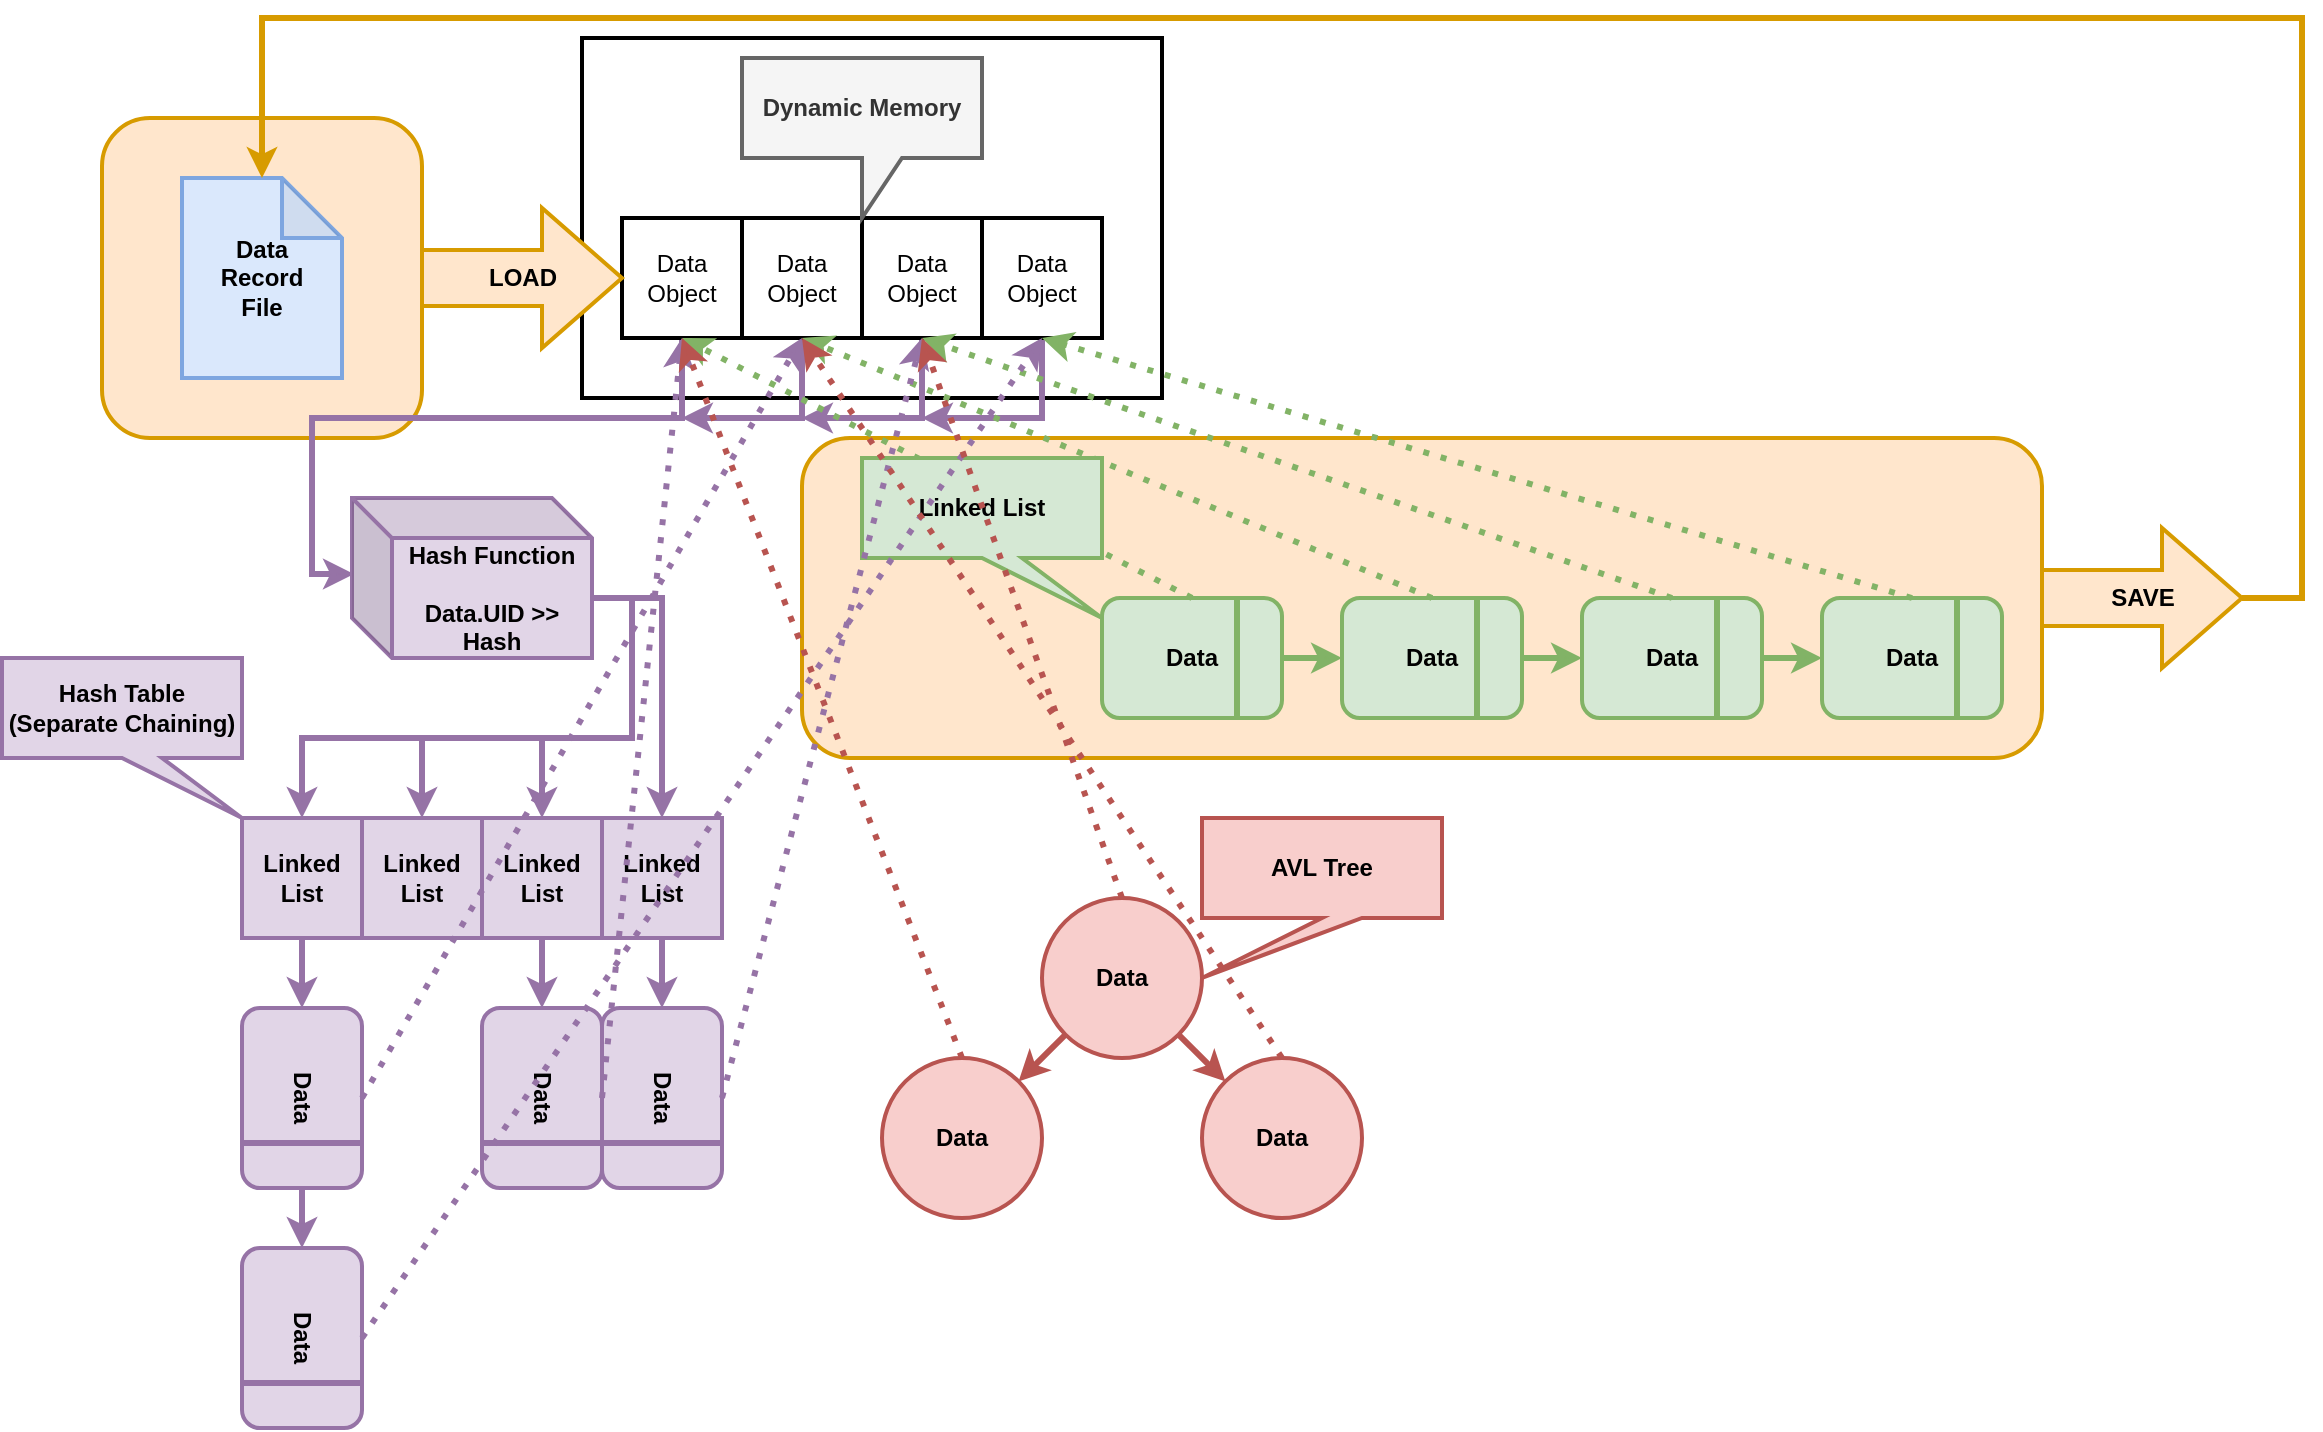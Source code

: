<mxfile version="10.7.7" type="device"><diagram id="3dEHYTb2bu4NiKCPl6gM" name="Page-1"><mxGraphModel dx="2244" dy="1887" grid="1" gridSize="10" guides="1" tooltips="1" connect="1" arrows="1" fold="1" page="1" pageScale="1" pageWidth="850" pageHeight="1100" math="0" shadow="0"><root><mxCell id="0"/><mxCell id="1" parent="0"/><mxCell id="7vaStIsBI56nbr7h-tEa-96" value="" style="rounded=0;whiteSpace=wrap;html=1;strokeColor=#000000;strokeWidth=2;fontColor=#97D077;" vertex="1" parent="1"><mxGeometry x="180" y="-50" width="290" height="180" as="geometry"/></mxCell><mxCell id="7vaStIsBI56nbr7h-tEa-95" value="" style="rounded=1;whiteSpace=wrap;html=1;strokeColor=#d79b00;strokeWidth=2;fillColor=#ffe6cc;" vertex="1" parent="1"><mxGeometry x="-60" y="-10" width="160" height="160" as="geometry"/></mxCell><mxCell id="7vaStIsBI56nbr7h-tEa-46" value="" style="rounded=1;whiteSpace=wrap;html=1;strokeColor=#d79b00;strokeWidth=2;fillColor=#ffe6cc;" vertex="1" parent="1"><mxGeometry x="290" y="150" width="620" height="160" as="geometry"/></mxCell><mxCell id="7vaStIsBI56nbr7h-tEa-1" value="&lt;b&gt;Data&lt;br&gt;Record&lt;br&gt;File&lt;/b&gt;&lt;br&gt;" style="shape=note;whiteSpace=wrap;html=1;backgroundOutline=1;darkOpacity=0.05;fillColor=#dae8fc;strokeColor=#7EA6E0;strokeWidth=2;" vertex="1" parent="1"><mxGeometry x="-20" y="20" width="80" height="100" as="geometry"/></mxCell><mxCell id="7vaStIsBI56nbr7h-tEa-73" style="edgeStyle=orthogonalEdgeStyle;rounded=0;orthogonalLoop=1;jettySize=auto;html=1;exitX=0.5;exitY=1;exitDx=0;exitDy=0;entryX=0.008;entryY=0.475;entryDx=0;entryDy=0;entryPerimeter=0;strokeWidth=3;fontColor=#97D077;fillColor=#e1d5e7;strokeColor=#9673a6;" edge="1" parent="1" source="7vaStIsBI56nbr7h-tEa-6" target="7vaStIsBI56nbr7h-tEa-72"><mxGeometry relative="1" as="geometry"/></mxCell><mxCell id="7vaStIsBI56nbr7h-tEa-6" value="Data&lt;br&gt;Object&lt;br&gt;" style="rounded=0;whiteSpace=wrap;html=1;strokeColor=#000000;strokeWidth=2;" vertex="1" parent="1"><mxGeometry x="200" y="40" width="60" height="60" as="geometry"/></mxCell><mxCell id="7vaStIsBI56nbr7h-tEa-75" style="edgeStyle=orthogonalEdgeStyle;rounded=0;orthogonalLoop=1;jettySize=auto;html=1;exitX=0.5;exitY=1;exitDx=0;exitDy=0;strokeWidth=3;fontColor=#97D077;fillColor=#e1d5e7;strokeColor=#9673a6;" edge="1" parent="1" source="7vaStIsBI56nbr7h-tEa-7"><mxGeometry relative="1" as="geometry"><mxPoint x="230" y="140" as="targetPoint"/><Array as="points"><mxPoint x="290" y="140"/></Array></mxGeometry></mxCell><mxCell id="7vaStIsBI56nbr7h-tEa-7" value="&lt;span&gt;Data&lt;/span&gt;&lt;br&gt;&lt;span&gt;Object&lt;/span&gt;" style="rounded=0;whiteSpace=wrap;html=1;strokeColor=#000000;strokeWidth=2;" vertex="1" parent="1"><mxGeometry x="260" y="40" width="60" height="60" as="geometry"/></mxCell><mxCell id="7vaStIsBI56nbr7h-tEa-76" style="edgeStyle=orthogonalEdgeStyle;rounded=0;orthogonalLoop=1;jettySize=auto;html=1;exitX=0.5;exitY=1;exitDx=0;exitDy=0;strokeWidth=3;fontColor=#97D077;fillColor=#e1d5e7;strokeColor=#9673a6;" edge="1" parent="1" source="7vaStIsBI56nbr7h-tEa-8"><mxGeometry relative="1" as="geometry"><mxPoint x="290" y="140" as="targetPoint"/><Array as="points"><mxPoint x="350" y="140"/></Array></mxGeometry></mxCell><mxCell id="7vaStIsBI56nbr7h-tEa-8" value="&lt;span&gt;Data&lt;/span&gt;&lt;br&gt;&lt;span&gt;Object&lt;/span&gt;" style="rounded=0;whiteSpace=wrap;html=1;strokeColor=#000000;strokeWidth=2;" vertex="1" parent="1"><mxGeometry x="320" y="40" width="60" height="60" as="geometry"/></mxCell><mxCell id="7vaStIsBI56nbr7h-tEa-77" style="edgeStyle=orthogonalEdgeStyle;rounded=0;orthogonalLoop=1;jettySize=auto;html=1;exitX=0.5;exitY=1;exitDx=0;exitDy=0;strokeWidth=3;fontColor=#97D077;fillColor=#e1d5e7;strokeColor=#9673a6;" edge="1" parent="1" source="7vaStIsBI56nbr7h-tEa-9"><mxGeometry relative="1" as="geometry"><mxPoint x="350" y="140" as="targetPoint"/><Array as="points"><mxPoint x="410" y="140"/></Array></mxGeometry></mxCell><mxCell id="7vaStIsBI56nbr7h-tEa-9" value="&lt;span&gt;Data&lt;/span&gt;&lt;br&gt;&lt;span&gt;Object&lt;/span&gt;" style="rounded=0;whiteSpace=wrap;html=1;strokeColor=#000000;strokeWidth=2;" vertex="1" parent="1"><mxGeometry x="380" y="40" width="60" height="60" as="geometry"/></mxCell><mxCell id="7vaStIsBI56nbr7h-tEa-15" value="&lt;b&gt;LOAD&lt;/b&gt;" style="html=1;shadow=0;dashed=0;align=center;verticalAlign=middle;shape=mxgraph.arrows2.arrow;dy=0.6;dx=40;notch=0;strokeColor=#d79b00;strokeWidth=2;fillColor=#ffe6cc;" vertex="1" parent="1"><mxGeometry x="100" y="35" width="100" height="70" as="geometry"/></mxCell><mxCell id="7vaStIsBI56nbr7h-tEa-17" value="&lt;b&gt;Dynamic Memory&lt;/b&gt;" style="shape=callout;whiteSpace=wrap;html=1;perimeter=calloutPerimeter;strokeColor=#666666;strokeWidth=2;fillColor=#f5f5f5;fontColor=#333333;" vertex="1" parent="1"><mxGeometry x="260" y="-40" width="120" height="80" as="geometry"/></mxCell><mxCell id="7vaStIsBI56nbr7h-tEa-20" value="&lt;b&gt;Data&lt;/b&gt;" style="rounded=1;whiteSpace=wrap;html=1;strokeColor=#82b366;strokeWidth=2;fillColor=#d5e8d4;" vertex="1" parent="1"><mxGeometry x="440" y="230" width="90" height="60" as="geometry"/></mxCell><mxCell id="7vaStIsBI56nbr7h-tEa-22" value="" style="endArrow=none;html=1;exitX=0.75;exitY=1;exitDx=0;exitDy=0;entryX=0.75;entryY=0;entryDx=0;entryDy=0;strokeWidth=3;fillColor=#d5e8d4;strokeColor=#82b366;" edge="1" parent="1" source="7vaStIsBI56nbr7h-tEa-20" target="7vaStIsBI56nbr7h-tEa-20"><mxGeometry width="50" height="50" relative="1" as="geometry"><mxPoint x="200" y="360" as="sourcePoint"/><mxPoint x="250" y="310" as="targetPoint"/></mxGeometry></mxCell><mxCell id="7vaStIsBI56nbr7h-tEa-24" value="&lt;b&gt;Data&lt;/b&gt;" style="rounded=1;whiteSpace=wrap;html=1;strokeColor=#82b366;strokeWidth=2;fillColor=#d5e8d4;" vertex="1" parent="1"><mxGeometry x="560" y="230" width="90" height="60" as="geometry"/></mxCell><mxCell id="7vaStIsBI56nbr7h-tEa-25" value="" style="endArrow=none;html=1;exitX=0.75;exitY=1;exitDx=0;exitDy=0;entryX=0.75;entryY=0;entryDx=0;entryDy=0;strokeWidth=3;fillColor=#d5e8d4;strokeColor=#82b366;" edge="1" parent="1" source="7vaStIsBI56nbr7h-tEa-24" target="7vaStIsBI56nbr7h-tEa-24"><mxGeometry width="50" height="50" relative="1" as="geometry"><mxPoint x="320" y="360" as="sourcePoint"/><mxPoint x="370" y="310" as="targetPoint"/></mxGeometry></mxCell><mxCell id="7vaStIsBI56nbr7h-tEa-26" value="" style="endArrow=classic;html=1;strokeWidth=3;exitX=1;exitY=0.5;exitDx=0;exitDy=0;entryX=0;entryY=0.5;entryDx=0;entryDy=0;fillColor=#d5e8d4;strokeColor=#82b366;" edge="1" parent="1" source="7vaStIsBI56nbr7h-tEa-20" target="7vaStIsBI56nbr7h-tEa-24"><mxGeometry width="50" height="50" relative="1" as="geometry"><mxPoint x="200" y="360" as="sourcePoint"/><mxPoint x="250" y="310" as="targetPoint"/></mxGeometry></mxCell><mxCell id="7vaStIsBI56nbr7h-tEa-32" value="&lt;b&gt;Data&lt;/b&gt;" style="rounded=1;whiteSpace=wrap;html=1;strokeColor=#82b366;strokeWidth=2;fillColor=#d5e8d4;" vertex="1" parent="1"><mxGeometry x="680" y="230" width="90" height="60" as="geometry"/></mxCell><mxCell id="7vaStIsBI56nbr7h-tEa-33" value="" style="endArrow=none;html=1;exitX=0.75;exitY=1;exitDx=0;exitDy=0;entryX=0.75;entryY=0;entryDx=0;entryDy=0;strokeWidth=3;fillColor=#d5e8d4;strokeColor=#82b366;" edge="1" parent="1" source="7vaStIsBI56nbr7h-tEa-32" target="7vaStIsBI56nbr7h-tEa-32"><mxGeometry width="50" height="50" relative="1" as="geometry"><mxPoint x="440" y="360" as="sourcePoint"/><mxPoint x="490" y="310" as="targetPoint"/></mxGeometry></mxCell><mxCell id="7vaStIsBI56nbr7h-tEa-34" value="" style="endArrow=classic;html=1;strokeWidth=3;exitX=1;exitY=0.5;exitDx=0;exitDy=0;entryX=0;entryY=0.5;entryDx=0;entryDy=0;fillColor=#d5e8d4;strokeColor=#82b366;" edge="1" parent="1" target="7vaStIsBI56nbr7h-tEa-32"><mxGeometry width="50" height="50" relative="1" as="geometry"><mxPoint x="650" y="260" as="sourcePoint"/><mxPoint x="370" y="310" as="targetPoint"/></mxGeometry></mxCell><mxCell id="7vaStIsBI56nbr7h-tEa-35" value="&lt;b&gt;Data&lt;/b&gt;" style="rounded=1;whiteSpace=wrap;html=1;strokeColor=#82b366;strokeWidth=2;fillColor=#d5e8d4;" vertex="1" parent="1"><mxGeometry x="800" y="230" width="90" height="60" as="geometry"/></mxCell><mxCell id="7vaStIsBI56nbr7h-tEa-36" value="" style="endArrow=none;html=1;exitX=0.75;exitY=1;exitDx=0;exitDy=0;entryX=0.75;entryY=0;entryDx=0;entryDy=0;strokeWidth=3;fillColor=#d5e8d4;strokeColor=#82b366;" edge="1" parent="1" source="7vaStIsBI56nbr7h-tEa-35" target="7vaStIsBI56nbr7h-tEa-35"><mxGeometry width="50" height="50" relative="1" as="geometry"><mxPoint x="560" y="360" as="sourcePoint"/><mxPoint x="610" y="310" as="targetPoint"/></mxGeometry></mxCell><mxCell id="7vaStIsBI56nbr7h-tEa-37" value="" style="endArrow=classic;html=1;strokeWidth=3;exitX=1;exitY=0.5;exitDx=0;exitDy=0;entryX=0;entryY=0.5;entryDx=0;entryDy=0;fillColor=#d5e8d4;strokeColor=#82b366;" edge="1" parent="1" target="7vaStIsBI56nbr7h-tEa-35"><mxGeometry width="50" height="50" relative="1" as="geometry"><mxPoint x="770" y="260" as="sourcePoint"/><mxPoint x="490" y="310" as="targetPoint"/></mxGeometry></mxCell><mxCell id="7vaStIsBI56nbr7h-tEa-39" value="" style="shape=image;html=1;verticalAlign=top;verticalLabelPosition=bottom;labelBackgroundColor=#ffffff;imageAspect=0;aspect=fixed;image=https://cdn3.iconfinder.com/data/icons/virtual-notebook/16/button_close-128.png;strokeColor=#000000;strokeWidth=2;imageBorder=none;fontColor=#97D077;" vertex="1" parent="1"><mxGeometry x="870" y="251.465" width="17" height="17" as="geometry"/></mxCell><mxCell id="7vaStIsBI56nbr7h-tEa-41" value="" style="endArrow=classic;html=1;strokeWidth=3;fontColor=#97D077;fillColor=#d5e8d4;strokeColor=#82b366;exitX=0.5;exitY=0;exitDx=0;exitDy=0;entryX=0.5;entryY=1;entryDx=0;entryDy=0;dashed=1;dashPattern=1 2;" edge="1" parent="1" source="7vaStIsBI56nbr7h-tEa-20" target="7vaStIsBI56nbr7h-tEa-6"><mxGeometry width="50" height="50" relative="1" as="geometry"><mxPoint x="30" y="340" as="sourcePoint"/><mxPoint x="80" y="290" as="targetPoint"/></mxGeometry></mxCell><mxCell id="7vaStIsBI56nbr7h-tEa-42" value="" style="endArrow=classic;html=1;strokeWidth=3;fontColor=#97D077;fillColor=#d5e8d4;strokeColor=#82b366;exitX=0.5;exitY=0;exitDx=0;exitDy=0;entryX=0.5;entryY=1;entryDx=0;entryDy=0;dashed=1;dashPattern=1 2;" edge="1" parent="1" source="7vaStIsBI56nbr7h-tEa-24" target="7vaStIsBI56nbr7h-tEa-7"><mxGeometry width="50" height="50" relative="1" as="geometry"><mxPoint x="85" y="220" as="sourcePoint"/><mxPoint x="260" y="130" as="targetPoint"/></mxGeometry></mxCell><mxCell id="7vaStIsBI56nbr7h-tEa-43" value="" style="endArrow=classic;html=1;strokeWidth=3;fontColor=#97D077;fillColor=#d5e8d4;strokeColor=#82b366;exitX=0.5;exitY=0;exitDx=0;exitDy=0;entryX=0.5;entryY=1;entryDx=0;entryDy=0;dashed=1;dashPattern=1 2;" edge="1" parent="1" source="7vaStIsBI56nbr7h-tEa-32" target="7vaStIsBI56nbr7h-tEa-8"><mxGeometry width="50" height="50" relative="1" as="geometry"><mxPoint x="205" y="220" as="sourcePoint"/><mxPoint x="320" y="130" as="targetPoint"/></mxGeometry></mxCell><mxCell id="7vaStIsBI56nbr7h-tEa-44" value="" style="endArrow=classic;html=1;strokeWidth=3;fontColor=#97D077;fillColor=#d5e8d4;strokeColor=#82b366;exitX=0.5;exitY=0;exitDx=0;exitDy=0;entryX=0.5;entryY=1;entryDx=0;entryDy=0;dashed=1;dashPattern=1 2;" edge="1" parent="1" source="7vaStIsBI56nbr7h-tEa-35" target="7vaStIsBI56nbr7h-tEa-9"><mxGeometry width="50" height="50" relative="1" as="geometry"><mxPoint x="325" y="220" as="sourcePoint"/><mxPoint x="380" y="130" as="targetPoint"/></mxGeometry></mxCell><mxCell id="7vaStIsBI56nbr7h-tEa-45" value="&lt;b&gt;Linked List&lt;/b&gt;" style="shape=callout;whiteSpace=wrap;html=1;perimeter=calloutPerimeter;strokeColor=#82b366;strokeWidth=2;fillColor=#d5e8d4;position2=1;" vertex="1" parent="1"><mxGeometry x="320" y="160" width="120" height="80" as="geometry"/></mxCell><mxCell id="7vaStIsBI56nbr7h-tEa-48" style="edgeStyle=orthogonalEdgeStyle;rounded=0;orthogonalLoop=1;jettySize=auto;html=1;exitX=1;exitY=0.5;exitDx=0;exitDy=0;exitPerimeter=0;entryX=0.5;entryY=0;entryDx=0;entryDy=0;entryPerimeter=0;strokeWidth=3;fontColor=#97D077;fillColor=#ffe6cc;strokeColor=#d79b00;" edge="1" parent="1" source="7vaStIsBI56nbr7h-tEa-47" target="7vaStIsBI56nbr7h-tEa-1"><mxGeometry relative="1" as="geometry"><Array as="points"><mxPoint x="1040" y="230"/><mxPoint x="1040" y="-60"/><mxPoint x="20" y="-60"/></Array></mxGeometry></mxCell><mxCell id="7vaStIsBI56nbr7h-tEa-47" value="&lt;b&gt;SAVE&lt;/b&gt;" style="html=1;shadow=0;dashed=0;align=center;verticalAlign=middle;shape=mxgraph.arrows2.arrow;dy=0.6;dx=40;notch=0;strokeColor=#d79b00;strokeWidth=2;fillColor=#ffe6cc;" vertex="1" parent="1"><mxGeometry x="910" y="195" width="100" height="70" as="geometry"/></mxCell><mxCell id="7vaStIsBI56nbr7h-tEa-53" value="&lt;b&gt;Linked&lt;br&gt;List&lt;/b&gt;&lt;br&gt;" style="rounded=0;whiteSpace=wrap;html=1;strokeColor=#9673a6;strokeWidth=2;fillColor=#e1d5e7;" vertex="1" parent="1"><mxGeometry x="10" y="340" width="60" height="60" as="geometry"/></mxCell><mxCell id="7vaStIsBI56nbr7h-tEa-54" value="&lt;b&gt;Linked&lt;br&gt;List&lt;/b&gt;" style="rounded=0;whiteSpace=wrap;html=1;strokeColor=#9673a6;strokeWidth=2;fillColor=#e1d5e7;" vertex="1" parent="1"><mxGeometry x="70" y="340" width="60" height="60" as="geometry"/></mxCell><mxCell id="7vaStIsBI56nbr7h-tEa-55" value="&lt;b&gt;Linked&lt;br&gt;List&lt;/b&gt;" style="rounded=0;whiteSpace=wrap;html=1;strokeColor=#9673a6;strokeWidth=2;fillColor=#e1d5e7;" vertex="1" parent="1"><mxGeometry x="130" y="340" width="60" height="60" as="geometry"/></mxCell><mxCell id="7vaStIsBI56nbr7h-tEa-56" value="&lt;b&gt;Linked&lt;br&gt;List&lt;/b&gt;" style="rounded=0;whiteSpace=wrap;html=1;strokeColor=#9673a6;strokeWidth=2;fillColor=#e1d5e7;" vertex="1" parent="1"><mxGeometry x="190" y="340" width="60" height="60" as="geometry"/></mxCell><mxCell id="7vaStIsBI56nbr7h-tEa-57" value="&lt;b&gt;Hash Table&lt;br&gt;(Separate Chaining)&lt;br&gt;&lt;/b&gt;" style="shape=callout;whiteSpace=wrap;html=1;perimeter=calloutPerimeter;strokeColor=#9673a6;strokeWidth=2;fillColor=#e1d5e7;position2=1;" vertex="1" parent="1"><mxGeometry x="-110" y="260" width="120" height="80" as="geometry"/></mxCell><mxCell id="7vaStIsBI56nbr7h-tEa-58" value="&lt;b&gt;Data&lt;/b&gt;" style="rounded=1;whiteSpace=wrap;html=1;strokeColor=#9673a6;strokeWidth=2;fillColor=#e1d5e7;rotation=90;" vertex="1" parent="1"><mxGeometry x="-5" y="450" width="90" height="60" as="geometry"/></mxCell><mxCell id="7vaStIsBI56nbr7h-tEa-59" value="" style="endArrow=none;html=1;exitX=0.75;exitY=1;exitDx=0;exitDy=0;entryX=0.75;entryY=0;entryDx=0;entryDy=0;strokeWidth=3;fillColor=#e1d5e7;strokeColor=#9673a6;" edge="1" parent="1" source="7vaStIsBI56nbr7h-tEa-58" target="7vaStIsBI56nbr7h-tEa-58"><mxGeometry width="50" height="50" relative="1" as="geometry"><mxPoint x="-245" y="580" as="sourcePoint"/><mxPoint x="-195" y="530" as="targetPoint"/></mxGeometry></mxCell><mxCell id="7vaStIsBI56nbr7h-tEa-60" value="&lt;b&gt;Data&lt;/b&gt;" style="rounded=1;whiteSpace=wrap;html=1;strokeColor=#9673a6;strokeWidth=2;fillColor=#e1d5e7;rotation=90;" vertex="1" parent="1"><mxGeometry x="-5" y="570" width="90" height="60" as="geometry"/></mxCell><mxCell id="7vaStIsBI56nbr7h-tEa-61" value="" style="endArrow=none;html=1;exitX=0.75;exitY=1;exitDx=0;exitDy=0;entryX=0.75;entryY=0;entryDx=0;entryDy=0;strokeWidth=3;fillColor=#e1d5e7;strokeColor=#9673a6;" edge="1" parent="1" source="7vaStIsBI56nbr7h-tEa-60" target="7vaStIsBI56nbr7h-tEa-60"><mxGeometry width="50" height="50" relative="1" as="geometry"><mxPoint x="-125" y="580" as="sourcePoint"/><mxPoint x="-75" y="530" as="targetPoint"/></mxGeometry></mxCell><mxCell id="7vaStIsBI56nbr7h-tEa-62" value="" style="endArrow=classic;html=1;strokeWidth=3;exitX=1;exitY=0.5;exitDx=0;exitDy=0;entryX=0;entryY=0.5;entryDx=0;entryDy=0;fillColor=#e1d5e7;strokeColor=#9673a6;" edge="1" parent="1" source="7vaStIsBI56nbr7h-tEa-58" target="7vaStIsBI56nbr7h-tEa-60"><mxGeometry width="50" height="50" relative="1" as="geometry"><mxPoint x="-245" y="580" as="sourcePoint"/><mxPoint x="-195" y="530" as="targetPoint"/></mxGeometry></mxCell><mxCell id="7vaStIsBI56nbr7h-tEa-64" value="" style="endArrow=classic;html=1;strokeWidth=3;exitX=0.5;exitY=1;exitDx=0;exitDy=0;fillColor=#e1d5e7;strokeColor=#9673a6;entryX=0;entryY=0.5;entryDx=0;entryDy=0;" edge="1" parent="1" source="7vaStIsBI56nbr7h-tEa-53" target="7vaStIsBI56nbr7h-tEa-58"><mxGeometry width="50" height="50" relative="1" as="geometry"><mxPoint x="50" y="525" as="sourcePoint"/><mxPoint x="260" y="430" as="targetPoint"/></mxGeometry></mxCell><mxCell id="7vaStIsBI56nbr7h-tEa-84" style="edgeStyle=orthogonalEdgeStyle;rounded=0;orthogonalLoop=1;jettySize=auto;html=1;exitX=0;exitY=0;exitDx=120;exitDy=50;exitPerimeter=0;entryX=0.5;entryY=0;entryDx=0;entryDy=0;strokeWidth=3;fontColor=#97D077;fillColor=#e1d5e7;strokeColor=#9673a6;" edge="1" parent="1" source="7vaStIsBI56nbr7h-tEa-72" target="7vaStIsBI56nbr7h-tEa-56"><mxGeometry relative="1" as="geometry"/></mxCell><mxCell id="7vaStIsBI56nbr7h-tEa-85" style="edgeStyle=orthogonalEdgeStyle;rounded=0;orthogonalLoop=1;jettySize=auto;html=1;exitX=0;exitY=0;exitDx=120;exitDy=50;exitPerimeter=0;entryX=0.5;entryY=0;entryDx=0;entryDy=0;strokeWidth=3;fontColor=#97D077;fillColor=#e1d5e7;strokeColor=#9673a6;" edge="1" parent="1" source="7vaStIsBI56nbr7h-tEa-72" target="7vaStIsBI56nbr7h-tEa-55"><mxGeometry relative="1" as="geometry"/></mxCell><mxCell id="7vaStIsBI56nbr7h-tEa-86" style="edgeStyle=orthogonalEdgeStyle;rounded=0;orthogonalLoop=1;jettySize=auto;html=1;exitX=0;exitY=0;exitDx=120;exitDy=50;exitPerimeter=0;entryX=0.5;entryY=0;entryDx=0;entryDy=0;strokeWidth=3;fontColor=#97D077;fillColor=#e1d5e7;strokeColor=#9673a6;" edge="1" parent="1" source="7vaStIsBI56nbr7h-tEa-72" target="7vaStIsBI56nbr7h-tEa-54"><mxGeometry relative="1" as="geometry"/></mxCell><mxCell id="7vaStIsBI56nbr7h-tEa-87" style="edgeStyle=orthogonalEdgeStyle;rounded=0;orthogonalLoop=1;jettySize=auto;html=1;exitX=0;exitY=0;exitDx=120;exitDy=50;exitPerimeter=0;entryX=0.5;entryY=0;entryDx=0;entryDy=0;strokeWidth=3;fontColor=#97D077;fillColor=#e1d5e7;strokeColor=#9673a6;" edge="1" parent="1" source="7vaStIsBI56nbr7h-tEa-72" target="7vaStIsBI56nbr7h-tEa-53"><mxGeometry relative="1" as="geometry"/></mxCell><mxCell id="7vaStIsBI56nbr7h-tEa-72" value="&lt;b&gt;Hash Function&lt;br&gt;&lt;br&gt;Data.UID &amp;gt;&amp;gt; Hash&lt;br&gt;&lt;/b&gt;" style="shape=cube;whiteSpace=wrap;html=1;boundedLbl=1;backgroundOutline=1;darkOpacity=0.05;darkOpacity2=0.1;strokeColor=#9673a6;strokeWidth=2;fillColor=#e1d5e7;" vertex="1" parent="1"><mxGeometry x="65" y="180" width="120" height="80" as="geometry"/></mxCell><mxCell id="7vaStIsBI56nbr7h-tEa-78" value="&lt;b&gt;Data&lt;/b&gt;" style="rounded=1;whiteSpace=wrap;html=1;strokeColor=#9673a6;strokeWidth=2;fillColor=#e1d5e7;rotation=90;" vertex="1" parent="1"><mxGeometry x="115" y="450" width="90" height="60" as="geometry"/></mxCell><mxCell id="7vaStIsBI56nbr7h-tEa-79" value="" style="endArrow=none;html=1;exitX=0.75;exitY=1;exitDx=0;exitDy=0;entryX=0.75;entryY=0;entryDx=0;entryDy=0;strokeWidth=3;fillColor=#e1d5e7;strokeColor=#9673a6;" edge="1" parent="1" source="7vaStIsBI56nbr7h-tEa-78" target="7vaStIsBI56nbr7h-tEa-78"><mxGeometry width="50" height="50" relative="1" as="geometry"><mxPoint x="-125" y="580" as="sourcePoint"/><mxPoint x="-75" y="530" as="targetPoint"/></mxGeometry></mxCell><mxCell id="7vaStIsBI56nbr7h-tEa-80" value="" style="endArrow=classic;html=1;strokeWidth=3;exitX=0.5;exitY=1;exitDx=0;exitDy=0;fillColor=#e1d5e7;strokeColor=#9673a6;entryX=0;entryY=0.5;entryDx=0;entryDy=0;" edge="1" parent="1" target="7vaStIsBI56nbr7h-tEa-78"><mxGeometry width="50" height="50" relative="1" as="geometry"><mxPoint x="160" y="400" as="sourcePoint"/><mxPoint x="380" y="430" as="targetPoint"/></mxGeometry></mxCell><mxCell id="7vaStIsBI56nbr7h-tEa-81" value="&lt;b&gt;Data&lt;/b&gt;" style="rounded=1;whiteSpace=wrap;html=1;strokeColor=#9673a6;strokeWidth=2;fillColor=#e1d5e7;rotation=90;" vertex="1" parent="1"><mxGeometry x="175" y="450" width="90" height="60" as="geometry"/></mxCell><mxCell id="7vaStIsBI56nbr7h-tEa-82" value="" style="endArrow=none;html=1;exitX=0.75;exitY=1;exitDx=0;exitDy=0;entryX=0.75;entryY=0;entryDx=0;entryDy=0;strokeWidth=3;fillColor=#e1d5e7;strokeColor=#9673a6;" edge="1" parent="1" source="7vaStIsBI56nbr7h-tEa-81" target="7vaStIsBI56nbr7h-tEa-81"><mxGeometry width="50" height="50" relative="1" as="geometry"><mxPoint x="-65" y="580" as="sourcePoint"/><mxPoint x="-15" y="530" as="targetPoint"/></mxGeometry></mxCell><mxCell id="7vaStIsBI56nbr7h-tEa-83" value="" style="endArrow=classic;html=1;strokeWidth=3;exitX=0.5;exitY=1;exitDx=0;exitDy=0;fillColor=#e1d5e7;strokeColor=#9673a6;entryX=0;entryY=0.5;entryDx=0;entryDy=0;" edge="1" parent="1" target="7vaStIsBI56nbr7h-tEa-81"><mxGeometry width="50" height="50" relative="1" as="geometry"><mxPoint x="220" y="400" as="sourcePoint"/><mxPoint x="440" y="430" as="targetPoint"/></mxGeometry></mxCell><mxCell id="7vaStIsBI56nbr7h-tEa-89" value="" style="endArrow=classic;html=1;strokeColor=#9673a6;strokeWidth=3;fontColor=#97D077;exitX=0.5;exitY=0;exitDx=0;exitDy=0;entryX=0.5;entryY=1;entryDx=0;entryDy=0;fillColor=#e1d5e7;dashed=1;dashPattern=1 2;" edge="1" parent="1" source="7vaStIsBI56nbr7h-tEa-58" target="7vaStIsBI56nbr7h-tEa-7"><mxGeometry width="50" height="50" relative="1" as="geometry"><mxPoint x="-110" y="720" as="sourcePoint"/><mxPoint x="-60" y="670" as="targetPoint"/></mxGeometry></mxCell><mxCell id="7vaStIsBI56nbr7h-tEa-90" value="" style="endArrow=classic;html=1;strokeColor=#9673a6;strokeWidth=3;fontColor=#97D077;exitX=0.5;exitY=0;exitDx=0;exitDy=0;fillColor=#e1d5e7;dashed=1;dashPattern=1 2;" edge="1" parent="1" source="7vaStIsBI56nbr7h-tEa-60"><mxGeometry width="50" height="50" relative="1" as="geometry"><mxPoint x="80" y="490" as="sourcePoint"/><mxPoint x="410" y="100" as="targetPoint"/></mxGeometry></mxCell><mxCell id="7vaStIsBI56nbr7h-tEa-91" value="" style="endArrow=classic;html=1;strokeColor=#9673a6;strokeWidth=3;fontColor=#97D077;exitX=0.5;exitY=0;exitDx=0;exitDy=0;fillColor=#e1d5e7;dashed=1;dashPattern=1 2;" edge="1" parent="1" source="7vaStIsBI56nbr7h-tEa-78"><mxGeometry width="50" height="50" relative="1" as="geometry"><mxPoint x="80" y="610" as="sourcePoint"/><mxPoint x="230" y="100" as="targetPoint"/></mxGeometry></mxCell><mxCell id="7vaStIsBI56nbr7h-tEa-92" value="" style="endArrow=classic;html=1;strokeColor=#9673a6;strokeWidth=3;fontColor=#97D077;exitX=0.5;exitY=0;exitDx=0;exitDy=0;fillColor=#e1d5e7;entryX=0.5;entryY=1;entryDx=0;entryDy=0;dashed=1;dashPattern=1 2;" edge="1" parent="1" source="7vaStIsBI56nbr7h-tEa-81" target="7vaStIsBI56nbr7h-tEa-8"><mxGeometry width="50" height="50" relative="1" as="geometry"><mxPoint x="200" y="490" as="sourcePoint"/><mxPoint x="240" y="110" as="targetPoint"/></mxGeometry></mxCell><mxCell id="7vaStIsBI56nbr7h-tEa-97" value="&lt;b&gt;Data&lt;/b&gt;" style="ellipse;whiteSpace=wrap;html=1;aspect=fixed;strokeColor=#b85450;strokeWidth=2;fillColor=#f8cecc;" vertex="1" parent="1"><mxGeometry x="410" y="380" width="80" height="80" as="geometry"/></mxCell><mxCell id="7vaStIsBI56nbr7h-tEa-100" value="&lt;b&gt;Data&lt;/b&gt;" style="ellipse;whiteSpace=wrap;html=1;aspect=fixed;strokeColor=#b85450;strokeWidth=2;fillColor=#f8cecc;" vertex="1" parent="1"><mxGeometry x="490" y="460" width="80" height="80" as="geometry"/></mxCell><mxCell id="7vaStIsBI56nbr7h-tEa-101" value="&lt;b&gt;Data&lt;/b&gt;" style="ellipse;whiteSpace=wrap;html=1;aspect=fixed;strokeColor=#b85450;strokeWidth=2;fillColor=#f8cecc;" vertex="1" parent="1"><mxGeometry x="330" y="460" width="80" height="80" as="geometry"/></mxCell><mxCell id="7vaStIsBI56nbr7h-tEa-102" value="" style="endArrow=classic;html=1;strokeColor=#b85450;strokeWidth=3;fontColor=#97D077;exitX=0;exitY=1;exitDx=0;exitDy=0;entryX=1;entryY=0;entryDx=0;entryDy=0;fillColor=#f8cecc;" edge="1" parent="1" source="7vaStIsBI56nbr7h-tEa-97" target="7vaStIsBI56nbr7h-tEa-101"><mxGeometry width="50" height="50" relative="1" as="geometry"><mxPoint x="470" y="680" as="sourcePoint"/><mxPoint x="520" y="630" as="targetPoint"/></mxGeometry></mxCell><mxCell id="7vaStIsBI56nbr7h-tEa-105" value="" style="endArrow=classic;html=1;strokeColor=#b85450;strokeWidth=3;fontColor=#97D077;exitX=1;exitY=1;exitDx=0;exitDy=0;entryX=0;entryY=0;entryDx=0;entryDy=0;fillColor=#f8cecc;" edge="1" parent="1" source="7vaStIsBI56nbr7h-tEa-97" target="7vaStIsBI56nbr7h-tEa-100"><mxGeometry width="50" height="50" relative="1" as="geometry"><mxPoint x="432" y="458" as="sourcePoint"/><mxPoint x="408" y="482" as="targetPoint"/></mxGeometry></mxCell><mxCell id="7vaStIsBI56nbr7h-tEa-106" value="&lt;b&gt;AVL Tree&lt;/b&gt;" style="shape=callout;whiteSpace=wrap;html=1;perimeter=calloutPerimeter;strokeColor=#b85450;strokeWidth=2;fillColor=#f8cecc;position2=0;" vertex="1" parent="1"><mxGeometry x="490" y="340" width="120" height="80" as="geometry"/></mxCell><mxCell id="7vaStIsBI56nbr7h-tEa-107" value="" style="endArrow=classic;html=1;strokeColor=#b85450;strokeWidth=3;fontColor=#97D077;exitX=0.5;exitY=0;exitDx=0;exitDy=0;fillColor=#f8cecc;entryX=0.5;entryY=1;entryDx=0;entryDy=0;dashed=1;dashPattern=1 2;" edge="1" parent="1" source="7vaStIsBI56nbr7h-tEa-101" target="7vaStIsBI56nbr7h-tEa-6"><mxGeometry width="50" height="50" relative="1" as="geometry"><mxPoint x="260" y="490" as="sourcePoint"/><mxPoint x="360" y="110" as="targetPoint"/></mxGeometry></mxCell><mxCell id="7vaStIsBI56nbr7h-tEa-108" value="" style="endArrow=classic;html=1;strokeColor=#b85450;strokeWidth=3;fontColor=#97D077;exitX=0.5;exitY=0;exitDx=0;exitDy=0;fillColor=#f8cecc;entryX=0.5;entryY=1;entryDx=0;entryDy=0;dashed=1;dashPattern=1 2;" edge="1" parent="1" source="7vaStIsBI56nbr7h-tEa-97" target="7vaStIsBI56nbr7h-tEa-8"><mxGeometry width="50" height="50" relative="1" as="geometry"><mxPoint x="380" y="470" as="sourcePoint"/><mxPoint x="240" y="110" as="targetPoint"/></mxGeometry></mxCell><mxCell id="7vaStIsBI56nbr7h-tEa-109" value="" style="endArrow=classic;html=1;strokeColor=#b85450;strokeWidth=3;fontColor=#97D077;fillColor=#f8cecc;entryX=0.5;entryY=1;entryDx=0;entryDy=0;dashed=1;dashPattern=1 2;exitX=0.5;exitY=0;exitDx=0;exitDy=0;" edge="1" parent="1" source="7vaStIsBI56nbr7h-tEa-100" target="7vaStIsBI56nbr7h-tEa-7"><mxGeometry width="50" height="50" relative="1" as="geometry"><mxPoint x="530" y="450" as="sourcePoint"/><mxPoint x="360" y="110" as="targetPoint"/></mxGeometry></mxCell></root></mxGraphModel></diagram></mxfile>